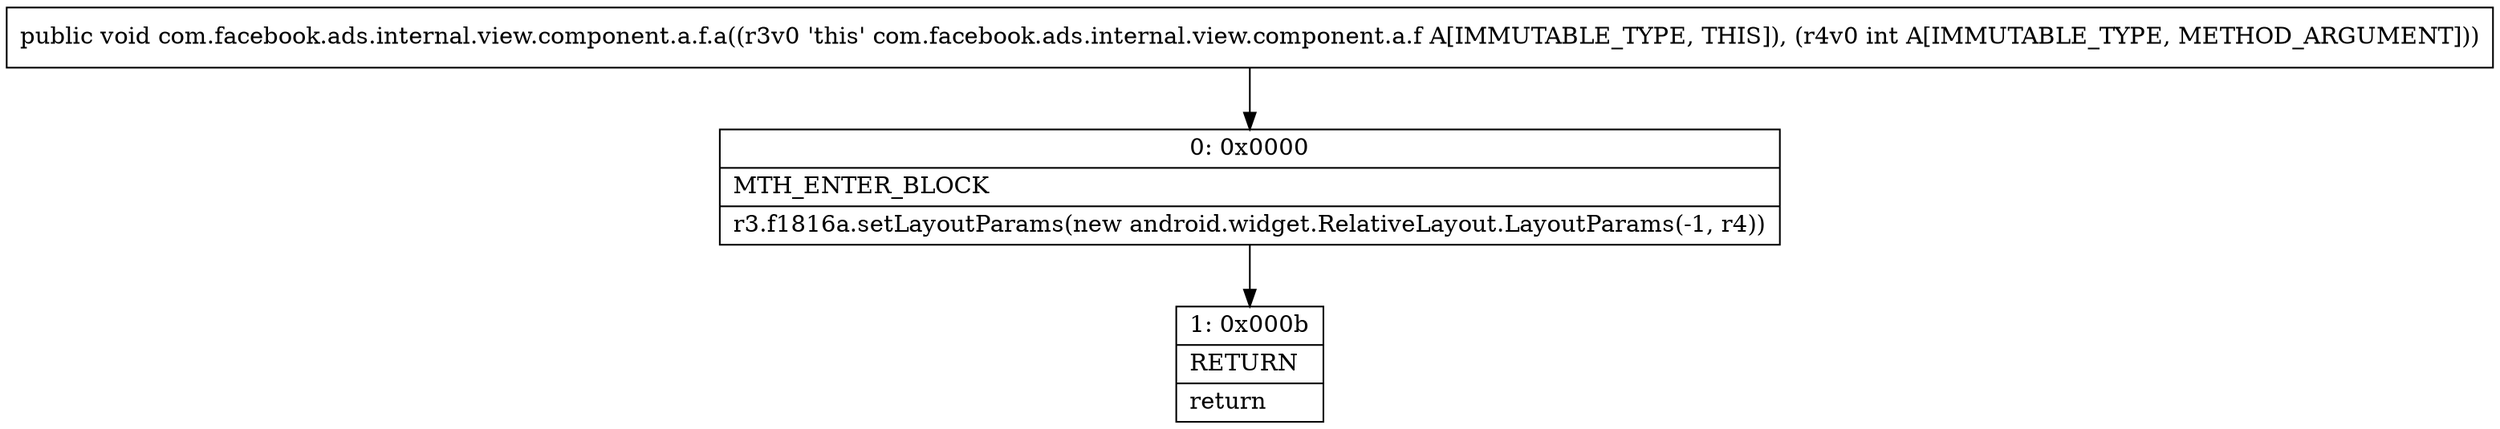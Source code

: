digraph "CFG forcom.facebook.ads.internal.view.component.a.f.a(I)V" {
Node_0 [shape=record,label="{0\:\ 0x0000|MTH_ENTER_BLOCK\l|r3.f1816a.setLayoutParams(new android.widget.RelativeLayout.LayoutParams(\-1, r4))\l}"];
Node_1 [shape=record,label="{1\:\ 0x000b|RETURN\l|return\l}"];
MethodNode[shape=record,label="{public void com.facebook.ads.internal.view.component.a.f.a((r3v0 'this' com.facebook.ads.internal.view.component.a.f A[IMMUTABLE_TYPE, THIS]), (r4v0 int A[IMMUTABLE_TYPE, METHOD_ARGUMENT])) }"];
MethodNode -> Node_0;
Node_0 -> Node_1;
}

